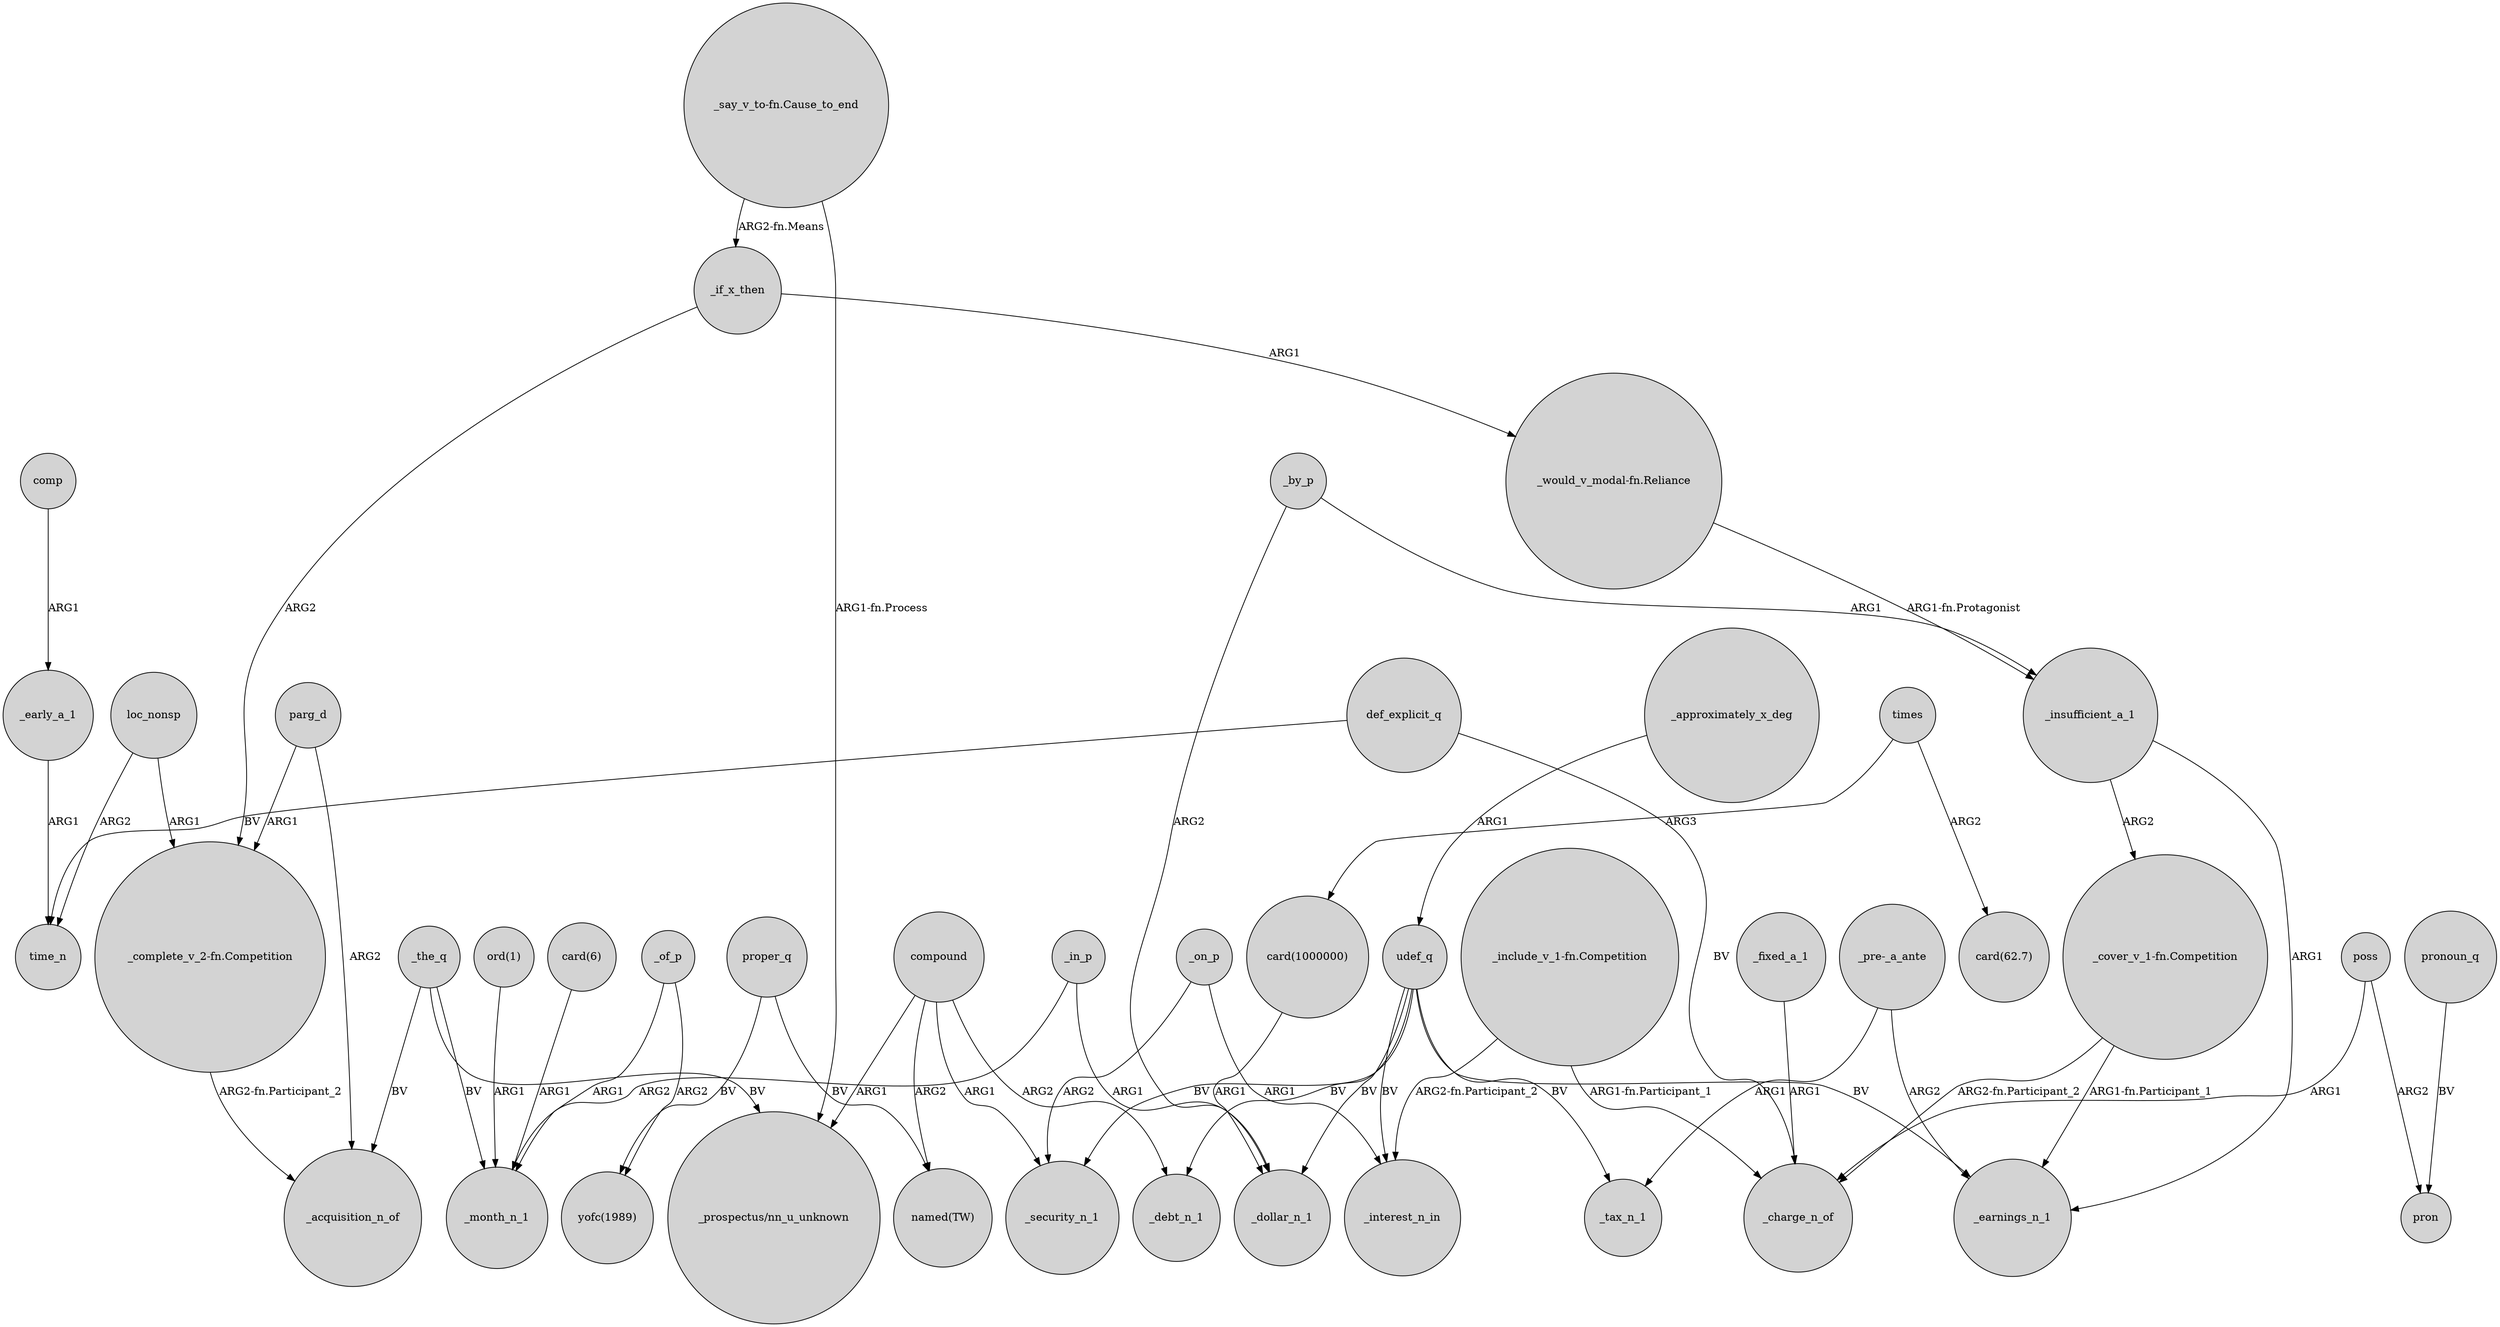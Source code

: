 digraph {
	node [shape=circle style=filled]
	_early_a_1 -> time_n [label=ARG1]
	proper_q -> "named(TW)" [label=BV]
	"_cover_v_1-fn.Competition" -> _charge_n_of [label="ARG2-fn.Participant_2"]
	"_say_v_to-fn.Cause_to_end" -> _if_x_then [label="ARG2-fn.Means"]
	_fixed_a_1 -> _charge_n_of [label=ARG1]
	parg_d -> _acquisition_n_of [label=ARG2]
	"ord(1)" -> _month_n_1 [label=ARG1]
	_the_q -> _month_n_1 [label=BV]
	_insufficient_a_1 -> "_cover_v_1-fn.Competition" [label=ARG2]
	loc_nonsp -> "_complete_v_2-fn.Competition" [label=ARG1]
	udef_q -> _tax_n_1 [label=BV]
	_by_p -> _insufficient_a_1 [label=ARG1]
	times -> "card(62.7)" [label=ARG2]
	times -> "card(1000000)" [label=ARG3]
	_on_p -> _interest_n_in [label=ARG1]
	_the_q -> _acquisition_n_of [label=BV]
	compound -> "named(TW)" [label=ARG2]
	comp -> _early_a_1 [label=ARG1]
	_approximately_x_deg -> udef_q [label=ARG1]
	udef_q -> _security_n_1 [label=BV]
	_of_p -> "yofc(1989)" [label=ARG2]
	pronoun_q -> pron [label=BV]
	_insufficient_a_1 -> _earnings_n_1 [label=ARG1]
	_in_p -> _dollar_n_1 [label=ARG1]
	poss -> pron [label=ARG2]
	udef_q -> _debt_n_1 [label=BV]
	compound -> _security_n_1 [label=ARG1]
	udef_q -> _earnings_n_1 [label=BV]
	_if_x_then -> "_would_v_modal-fn.Reliance" [label=ARG1]
	_in_p -> _month_n_1 [label=ARG2]
	_of_p -> _month_n_1 [label=ARG1]
	udef_q -> _dollar_n_1 [label=BV]
	_on_p -> _security_n_1 [label=ARG2]
	proper_q -> "yofc(1989)" [label=BV]
	"card(1000000)" -> _dollar_n_1 [label=ARG1]
	"_include_v_1-fn.Competition" -> _charge_n_of [label="ARG1-fn.Participant_1"]
	"_pre-_a_ante" -> _earnings_n_1 [label=ARG2]
	compound -> _debt_n_1 [label=ARG2]
	_if_x_then -> "_complete_v_2-fn.Competition" [label=ARG2]
	"_pre-_a_ante" -> _tax_n_1 [label=ARG1]
	def_explicit_q -> _charge_n_of [label=BV]
	udef_q -> _interest_n_in [label=BV]
	def_explicit_q -> time_n [label=BV]
	parg_d -> "_complete_v_2-fn.Competition" [label=ARG1]
	"_cover_v_1-fn.Competition" -> _earnings_n_1 [label="ARG1-fn.Participant_1"]
	loc_nonsp -> time_n [label=ARG2]
	"_would_v_modal-fn.Reliance" -> _insufficient_a_1 [label="ARG1-fn.Protagonist"]
	"_say_v_to-fn.Cause_to_end" -> "_prospectus/nn_u_unknown" [label="ARG1-fn.Process"]
	compound -> "_prospectus/nn_u_unknown" [label=ARG1]
	_the_q -> "_prospectus/nn_u_unknown" [label=BV]
	"_include_v_1-fn.Competition" -> _interest_n_in [label="ARG2-fn.Participant_2"]
	"card(6)" -> _month_n_1 [label=ARG1]
	poss -> _charge_n_of [label=ARG1]
	"_complete_v_2-fn.Competition" -> _acquisition_n_of [label="ARG2-fn.Participant_2"]
	_by_p -> _dollar_n_1 [label=ARG2]
}
